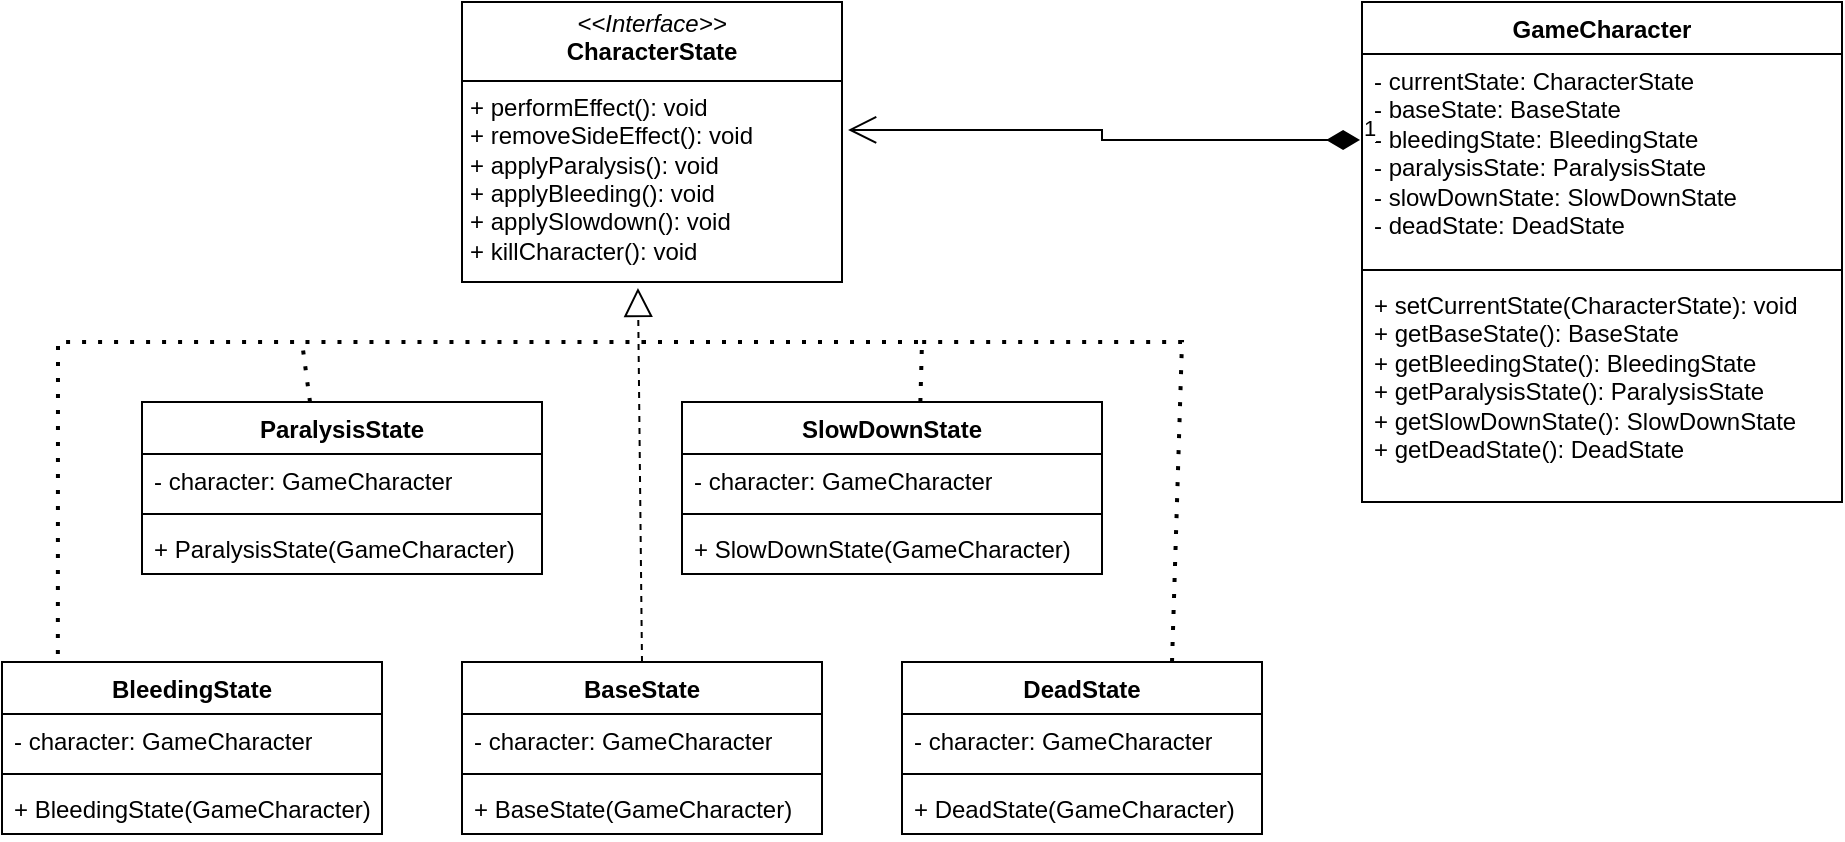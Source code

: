 <mxfile version="26.2.14">
  <diagram id="C5RBs43oDa-KdzZeNtuy" name="Page-1">
    <mxGraphModel dx="2253" dy="743" grid="1" gridSize="10" guides="1" tooltips="1" connect="1" arrows="1" fold="1" page="1" pageScale="1" pageWidth="827" pageHeight="1169" math="0" shadow="0">
      <root>
        <mxCell id="WIyWlLk6GJQsqaUBKTNV-0" />
        <mxCell id="WIyWlLk6GJQsqaUBKTNV-1" parent="WIyWlLk6GJQsqaUBKTNV-0" />
        <mxCell id="NVXGkMw0CjGHhbaOSb3U-0" value="&lt;p style=&quot;margin:0px;margin-top:4px;text-align:center;&quot;&gt;&lt;i&gt;&amp;lt;&amp;lt;Interface&amp;gt;&amp;gt;&lt;/i&gt;&lt;br&gt;&lt;b&gt;CharacterState&lt;/b&gt;&lt;/p&gt;&lt;hr size=&quot;1&quot; style=&quot;border-style:solid;&quot;&gt;&lt;p style=&quot;margin:0px;margin-left:4px;&quot;&gt;+ performEffect(): void&lt;/p&gt;&lt;p style=&quot;margin:0px;margin-left:4px;&quot;&gt;+ removeSideEffect(): void&lt;/p&gt;&lt;p style=&quot;margin:0px;margin-left:4px;&quot;&gt;+ applyParalysis(): void&lt;/p&gt;&lt;p style=&quot;margin:0px;margin-left:4px;&quot;&gt;+ applyBleeding(): void&lt;/p&gt;&lt;p style=&quot;margin:0px;margin-left:4px;&quot;&gt;+ applySlowdown(): void&lt;/p&gt;&lt;p style=&quot;margin:0px;margin-left:4px;&quot;&gt;+ killCharacter(): void&lt;/p&gt;" style="verticalAlign=top;align=left;overflow=fill;html=1;whiteSpace=wrap;" vertex="1" parent="WIyWlLk6GJQsqaUBKTNV-1">
          <mxGeometry x="80" y="30" width="190" height="140" as="geometry" />
        </mxCell>
        <mxCell id="NVXGkMw0CjGHhbaOSb3U-1" value="BleedingState" style="swimlane;fontStyle=1;align=center;verticalAlign=top;childLayout=stackLayout;horizontal=1;startSize=26;horizontalStack=0;resizeParent=1;resizeParentMax=0;resizeLast=0;collapsible=1;marginBottom=0;whiteSpace=wrap;html=1;" vertex="1" parent="WIyWlLk6GJQsqaUBKTNV-1">
          <mxGeometry x="-150" y="360" width="190" height="86" as="geometry" />
        </mxCell>
        <mxCell id="NVXGkMw0CjGHhbaOSb3U-2" value="- character: GameCharacter" style="text;strokeColor=none;fillColor=none;align=left;verticalAlign=top;spacingLeft=4;spacingRight=4;overflow=hidden;rotatable=0;points=[[0,0.5],[1,0.5]];portConstraint=eastwest;whiteSpace=wrap;html=1;" vertex="1" parent="NVXGkMw0CjGHhbaOSb3U-1">
          <mxGeometry y="26" width="190" height="26" as="geometry" />
        </mxCell>
        <mxCell id="NVXGkMw0CjGHhbaOSb3U-3" value="" style="line;strokeWidth=1;fillColor=none;align=left;verticalAlign=middle;spacingTop=-1;spacingLeft=3;spacingRight=3;rotatable=0;labelPosition=right;points=[];portConstraint=eastwest;strokeColor=inherit;" vertex="1" parent="NVXGkMw0CjGHhbaOSb3U-1">
          <mxGeometry y="52" width="190" height="8" as="geometry" />
        </mxCell>
        <mxCell id="NVXGkMw0CjGHhbaOSb3U-4" value="+ BleedingState(GameCharacter)" style="text;strokeColor=none;fillColor=none;align=left;verticalAlign=top;spacingLeft=4;spacingRight=4;overflow=hidden;rotatable=0;points=[[0,0.5],[1,0.5]];portConstraint=eastwest;whiteSpace=wrap;html=1;" vertex="1" parent="NVXGkMw0CjGHhbaOSb3U-1">
          <mxGeometry y="60" width="190" height="26" as="geometry" />
        </mxCell>
        <mxCell id="NVXGkMw0CjGHhbaOSb3U-5" value="BaseState" style="swimlane;fontStyle=1;align=center;verticalAlign=top;childLayout=stackLayout;horizontal=1;startSize=26;horizontalStack=0;resizeParent=1;resizeParentMax=0;resizeLast=0;collapsible=1;marginBottom=0;whiteSpace=wrap;html=1;" vertex="1" parent="WIyWlLk6GJQsqaUBKTNV-1">
          <mxGeometry x="80" y="360" width="180" height="86" as="geometry" />
        </mxCell>
        <mxCell id="NVXGkMw0CjGHhbaOSb3U-6" value="- character: GameCharacter" style="text;strokeColor=none;fillColor=none;align=left;verticalAlign=top;spacingLeft=4;spacingRight=4;overflow=hidden;rotatable=0;points=[[0,0.5],[1,0.5]];portConstraint=eastwest;whiteSpace=wrap;html=1;" vertex="1" parent="NVXGkMw0CjGHhbaOSb3U-5">
          <mxGeometry y="26" width="180" height="26" as="geometry" />
        </mxCell>
        <mxCell id="NVXGkMw0CjGHhbaOSb3U-7" value="" style="line;strokeWidth=1;fillColor=none;align=left;verticalAlign=middle;spacingTop=-1;spacingLeft=3;spacingRight=3;rotatable=0;labelPosition=right;points=[];portConstraint=eastwest;strokeColor=inherit;" vertex="1" parent="NVXGkMw0CjGHhbaOSb3U-5">
          <mxGeometry y="52" width="180" height="8" as="geometry" />
        </mxCell>
        <mxCell id="NVXGkMw0CjGHhbaOSb3U-8" value="+ BaseState(GameCharacter)" style="text;strokeColor=none;fillColor=none;align=left;verticalAlign=top;spacingLeft=4;spacingRight=4;overflow=hidden;rotatable=0;points=[[0,0.5],[1,0.5]];portConstraint=eastwest;whiteSpace=wrap;html=1;" vertex="1" parent="NVXGkMw0CjGHhbaOSb3U-5">
          <mxGeometry y="60" width="180" height="26" as="geometry" />
        </mxCell>
        <mxCell id="NVXGkMw0CjGHhbaOSb3U-9" value="DeadState" style="swimlane;fontStyle=1;align=center;verticalAlign=top;childLayout=stackLayout;horizontal=1;startSize=26;horizontalStack=0;resizeParent=1;resizeParentMax=0;resizeLast=0;collapsible=1;marginBottom=0;whiteSpace=wrap;html=1;" vertex="1" parent="WIyWlLk6GJQsqaUBKTNV-1">
          <mxGeometry x="300" y="360" width="180" height="86" as="geometry" />
        </mxCell>
        <mxCell id="NVXGkMw0CjGHhbaOSb3U-10" value="- character: GameCharacter" style="text;strokeColor=none;fillColor=none;align=left;verticalAlign=top;spacingLeft=4;spacingRight=4;overflow=hidden;rotatable=0;points=[[0,0.5],[1,0.5]];portConstraint=eastwest;whiteSpace=wrap;html=1;" vertex="1" parent="NVXGkMw0CjGHhbaOSb3U-9">
          <mxGeometry y="26" width="180" height="26" as="geometry" />
        </mxCell>
        <mxCell id="NVXGkMw0CjGHhbaOSb3U-11" value="" style="line;strokeWidth=1;fillColor=none;align=left;verticalAlign=middle;spacingTop=-1;spacingLeft=3;spacingRight=3;rotatable=0;labelPosition=right;points=[];portConstraint=eastwest;strokeColor=inherit;" vertex="1" parent="NVXGkMw0CjGHhbaOSb3U-9">
          <mxGeometry y="52" width="180" height="8" as="geometry" />
        </mxCell>
        <mxCell id="NVXGkMw0CjGHhbaOSb3U-12" value="+ DeadState(GameCharacter)" style="text;strokeColor=none;fillColor=none;align=left;verticalAlign=top;spacingLeft=4;spacingRight=4;overflow=hidden;rotatable=0;points=[[0,0.5],[1,0.5]];portConstraint=eastwest;whiteSpace=wrap;html=1;" vertex="1" parent="NVXGkMw0CjGHhbaOSb3U-9">
          <mxGeometry y="60" width="180" height="26" as="geometry" />
        </mxCell>
        <mxCell id="NVXGkMw0CjGHhbaOSb3U-13" value="ParalysisState" style="swimlane;fontStyle=1;align=center;verticalAlign=top;childLayout=stackLayout;horizontal=1;startSize=26;horizontalStack=0;resizeParent=1;resizeParentMax=0;resizeLast=0;collapsible=1;marginBottom=0;whiteSpace=wrap;html=1;" vertex="1" parent="WIyWlLk6GJQsqaUBKTNV-1">
          <mxGeometry x="-80" y="230" width="200" height="86" as="geometry" />
        </mxCell>
        <mxCell id="NVXGkMw0CjGHhbaOSb3U-14" value="- character: GameCharacter" style="text;strokeColor=none;fillColor=none;align=left;verticalAlign=top;spacingLeft=4;spacingRight=4;overflow=hidden;rotatable=0;points=[[0,0.5],[1,0.5]];portConstraint=eastwest;whiteSpace=wrap;html=1;" vertex="1" parent="NVXGkMw0CjGHhbaOSb3U-13">
          <mxGeometry y="26" width="200" height="26" as="geometry" />
        </mxCell>
        <mxCell id="NVXGkMw0CjGHhbaOSb3U-15" value="" style="line;strokeWidth=1;fillColor=none;align=left;verticalAlign=middle;spacingTop=-1;spacingLeft=3;spacingRight=3;rotatable=0;labelPosition=right;points=[];portConstraint=eastwest;strokeColor=inherit;" vertex="1" parent="NVXGkMw0CjGHhbaOSb3U-13">
          <mxGeometry y="52" width="200" height="8" as="geometry" />
        </mxCell>
        <mxCell id="NVXGkMw0CjGHhbaOSb3U-16" value="+ ParalysisState(GameCharacter)" style="text;strokeColor=none;fillColor=none;align=left;verticalAlign=top;spacingLeft=4;spacingRight=4;overflow=hidden;rotatable=0;points=[[0,0.5],[1,0.5]];portConstraint=eastwest;whiteSpace=wrap;html=1;" vertex="1" parent="NVXGkMw0CjGHhbaOSb3U-13">
          <mxGeometry y="60" width="200" height="26" as="geometry" />
        </mxCell>
        <mxCell id="NVXGkMw0CjGHhbaOSb3U-17" value="SlowDownState" style="swimlane;fontStyle=1;align=center;verticalAlign=top;childLayout=stackLayout;horizontal=1;startSize=26;horizontalStack=0;resizeParent=1;resizeParentMax=0;resizeLast=0;collapsible=1;marginBottom=0;whiteSpace=wrap;html=1;" vertex="1" parent="WIyWlLk6GJQsqaUBKTNV-1">
          <mxGeometry x="190" y="230" width="210" height="86" as="geometry" />
        </mxCell>
        <mxCell id="NVXGkMw0CjGHhbaOSb3U-18" value="- character: GameCharacter" style="text;strokeColor=none;fillColor=none;align=left;verticalAlign=top;spacingLeft=4;spacingRight=4;overflow=hidden;rotatable=0;points=[[0,0.5],[1,0.5]];portConstraint=eastwest;whiteSpace=wrap;html=1;" vertex="1" parent="NVXGkMw0CjGHhbaOSb3U-17">
          <mxGeometry y="26" width="210" height="26" as="geometry" />
        </mxCell>
        <mxCell id="NVXGkMw0CjGHhbaOSb3U-19" value="" style="line;strokeWidth=1;fillColor=none;align=left;verticalAlign=middle;spacingTop=-1;spacingLeft=3;spacingRight=3;rotatable=0;labelPosition=right;points=[];portConstraint=eastwest;strokeColor=inherit;" vertex="1" parent="NVXGkMw0CjGHhbaOSb3U-17">
          <mxGeometry y="52" width="210" height="8" as="geometry" />
        </mxCell>
        <mxCell id="NVXGkMw0CjGHhbaOSb3U-20" value="+ SlowDownState(GameCharacter)" style="text;strokeColor=none;fillColor=none;align=left;verticalAlign=top;spacingLeft=4;spacingRight=4;overflow=hidden;rotatable=0;points=[[0,0.5],[1,0.5]];portConstraint=eastwest;whiteSpace=wrap;html=1;" vertex="1" parent="NVXGkMw0CjGHhbaOSb3U-17">
          <mxGeometry y="60" width="210" height="26" as="geometry" />
        </mxCell>
        <mxCell id="NVXGkMw0CjGHhbaOSb3U-21" value="" style="endArrow=block;dashed=1;endFill=0;endSize=12;html=1;rounded=0;exitX=0.5;exitY=0;exitDx=0;exitDy=0;entryX=0.463;entryY=1.021;entryDx=0;entryDy=0;entryPerimeter=0;" edge="1" parent="WIyWlLk6GJQsqaUBKTNV-1" source="NVXGkMw0CjGHhbaOSb3U-5" target="NVXGkMw0CjGHhbaOSb3U-0">
          <mxGeometry width="160" relative="1" as="geometry">
            <mxPoint x="170" y="230" as="sourcePoint" />
            <mxPoint x="169.5" y="180" as="targetPoint" />
          </mxGeometry>
        </mxCell>
        <mxCell id="NVXGkMw0CjGHhbaOSb3U-27" value="" style="endArrow=none;dashed=1;html=1;dashPattern=1 3;strokeWidth=2;rounded=0;entryX=0.567;entryY=0.047;entryDx=0;entryDy=0;entryPerimeter=0;" edge="1" parent="WIyWlLk6GJQsqaUBKTNV-1" target="NVXGkMw0CjGHhbaOSb3U-17">
          <mxGeometry width="50" height="50" relative="1" as="geometry">
            <mxPoint x="170" y="200" as="sourcePoint" />
            <mxPoint x="360" y="200" as="targetPoint" />
            <Array as="points">
              <mxPoint x="310" y="200" />
            </Array>
          </mxGeometry>
        </mxCell>
        <mxCell id="NVXGkMw0CjGHhbaOSb3U-28" value="" style="endArrow=none;dashed=1;html=1;dashPattern=1 3;strokeWidth=2;rounded=0;exitX=0.42;exitY=0;exitDx=0;exitDy=0;exitPerimeter=0;" edge="1" parent="WIyWlLk6GJQsqaUBKTNV-1" source="NVXGkMw0CjGHhbaOSb3U-13">
          <mxGeometry width="50" height="50" relative="1" as="geometry">
            <mxPoint y="200" as="sourcePoint" />
            <mxPoint x="170" y="200" as="targetPoint" />
            <Array as="points">
              <mxPoint y="200" />
            </Array>
          </mxGeometry>
        </mxCell>
        <mxCell id="NVXGkMw0CjGHhbaOSb3U-29" value="" style="endArrow=none;dashed=1;html=1;dashPattern=1 3;strokeWidth=2;rounded=0;exitX=0.75;exitY=0;exitDx=0;exitDy=0;" edge="1" parent="WIyWlLk6GJQsqaUBKTNV-1" source="NVXGkMw0CjGHhbaOSb3U-9">
          <mxGeometry width="50" height="50" relative="1" as="geometry">
            <mxPoint x="460" y="310" as="sourcePoint" />
            <mxPoint x="310" y="200" as="targetPoint" />
            <Array as="points">
              <mxPoint x="440" y="200" />
            </Array>
          </mxGeometry>
        </mxCell>
        <mxCell id="NVXGkMw0CjGHhbaOSb3U-30" value="" style="endArrow=none;dashed=1;html=1;dashPattern=1 3;strokeWidth=2;rounded=0;exitX=0.147;exitY=-0.047;exitDx=0;exitDy=0;exitPerimeter=0;" edge="1" parent="WIyWlLk6GJQsqaUBKTNV-1" source="NVXGkMw0CjGHhbaOSb3U-1">
          <mxGeometry width="50" height="50" relative="1" as="geometry">
            <mxPoint x="-190" y="298" as="sourcePoint" />
            <mxPoint y="200" as="targetPoint" />
            <Array as="points">
              <mxPoint x="-122" y="200" />
            </Array>
          </mxGeometry>
        </mxCell>
        <mxCell id="NVXGkMw0CjGHhbaOSb3U-31" value="GameCharacter" style="swimlane;fontStyle=1;align=center;verticalAlign=top;childLayout=stackLayout;horizontal=1;startSize=26;horizontalStack=0;resizeParent=1;resizeParentMax=0;resizeLast=0;collapsible=1;marginBottom=0;whiteSpace=wrap;html=1;" vertex="1" parent="WIyWlLk6GJQsqaUBKTNV-1">
          <mxGeometry x="530" y="30" width="240" height="250" as="geometry" />
        </mxCell>
        <mxCell id="NVXGkMw0CjGHhbaOSb3U-32" value="- currentState: CharacterState&lt;div&gt;- baseState: BaseState&lt;/div&gt;&lt;div&gt;- bleedingState: BleedingState&lt;/div&gt;&lt;div&gt;- paralysisState: ParalysisState&lt;/div&gt;&lt;div&gt;- slowDownState: SlowDownState&lt;/div&gt;&lt;div&gt;- deadState: DeadState&lt;span style=&quot;background-color: transparent; color: light-dark(rgb(0, 0, 0), rgb(255, 255, 255));&quot;&gt;&amp;nbsp;&lt;/span&gt;&lt;/div&gt;" style="text;strokeColor=none;fillColor=none;align=left;verticalAlign=top;spacingLeft=4;spacingRight=4;overflow=hidden;rotatable=0;points=[[0,0.5],[1,0.5]];portConstraint=eastwest;whiteSpace=wrap;html=1;" vertex="1" parent="NVXGkMw0CjGHhbaOSb3U-31">
          <mxGeometry y="26" width="240" height="104" as="geometry" />
        </mxCell>
        <mxCell id="NVXGkMw0CjGHhbaOSb3U-33" value="" style="line;strokeWidth=1;fillColor=none;align=left;verticalAlign=middle;spacingTop=-1;spacingLeft=3;spacingRight=3;rotatable=0;labelPosition=right;points=[];portConstraint=eastwest;strokeColor=inherit;" vertex="1" parent="NVXGkMw0CjGHhbaOSb3U-31">
          <mxGeometry y="130" width="240" height="8" as="geometry" />
        </mxCell>
        <mxCell id="NVXGkMw0CjGHhbaOSb3U-34" value="+ setCurrentState(CharacterState): void&lt;div&gt;+ getBaseState(): BaseState&lt;/div&gt;&lt;div&gt;+ getBleedingState(): BleedingState&lt;/div&gt;&lt;div&gt;+ getParalysisState(): ParalysisState&lt;/div&gt;&lt;div&gt;+ getSlowDownState(): SlowDownState&lt;/div&gt;&lt;div&gt;+ getDeadState(): DeadState&lt;/div&gt;" style="text;strokeColor=none;fillColor=none;align=left;verticalAlign=top;spacingLeft=4;spacingRight=4;overflow=hidden;rotatable=0;points=[[0,0.5],[1,0.5]];portConstraint=eastwest;whiteSpace=wrap;html=1;" vertex="1" parent="NVXGkMw0CjGHhbaOSb3U-31">
          <mxGeometry y="138" width="240" height="112" as="geometry" />
        </mxCell>
        <mxCell id="NVXGkMw0CjGHhbaOSb3U-35" value="1" style="endArrow=open;html=1;endSize=12;startArrow=diamondThin;startSize=14;startFill=1;edgeStyle=orthogonalEdgeStyle;align=left;verticalAlign=bottom;rounded=0;exitX=-0.004;exitY=0.413;exitDx=0;exitDy=0;exitPerimeter=0;entryX=1.016;entryY=0.457;entryDx=0;entryDy=0;entryPerimeter=0;" edge="1" parent="WIyWlLk6GJQsqaUBKTNV-1" source="NVXGkMw0CjGHhbaOSb3U-32" target="NVXGkMw0CjGHhbaOSb3U-0">
          <mxGeometry x="-1" y="3" relative="1" as="geometry">
            <mxPoint x="370" y="30" as="sourcePoint" />
            <mxPoint x="300" y="31" as="targetPoint" />
          </mxGeometry>
        </mxCell>
      </root>
    </mxGraphModel>
  </diagram>
</mxfile>
